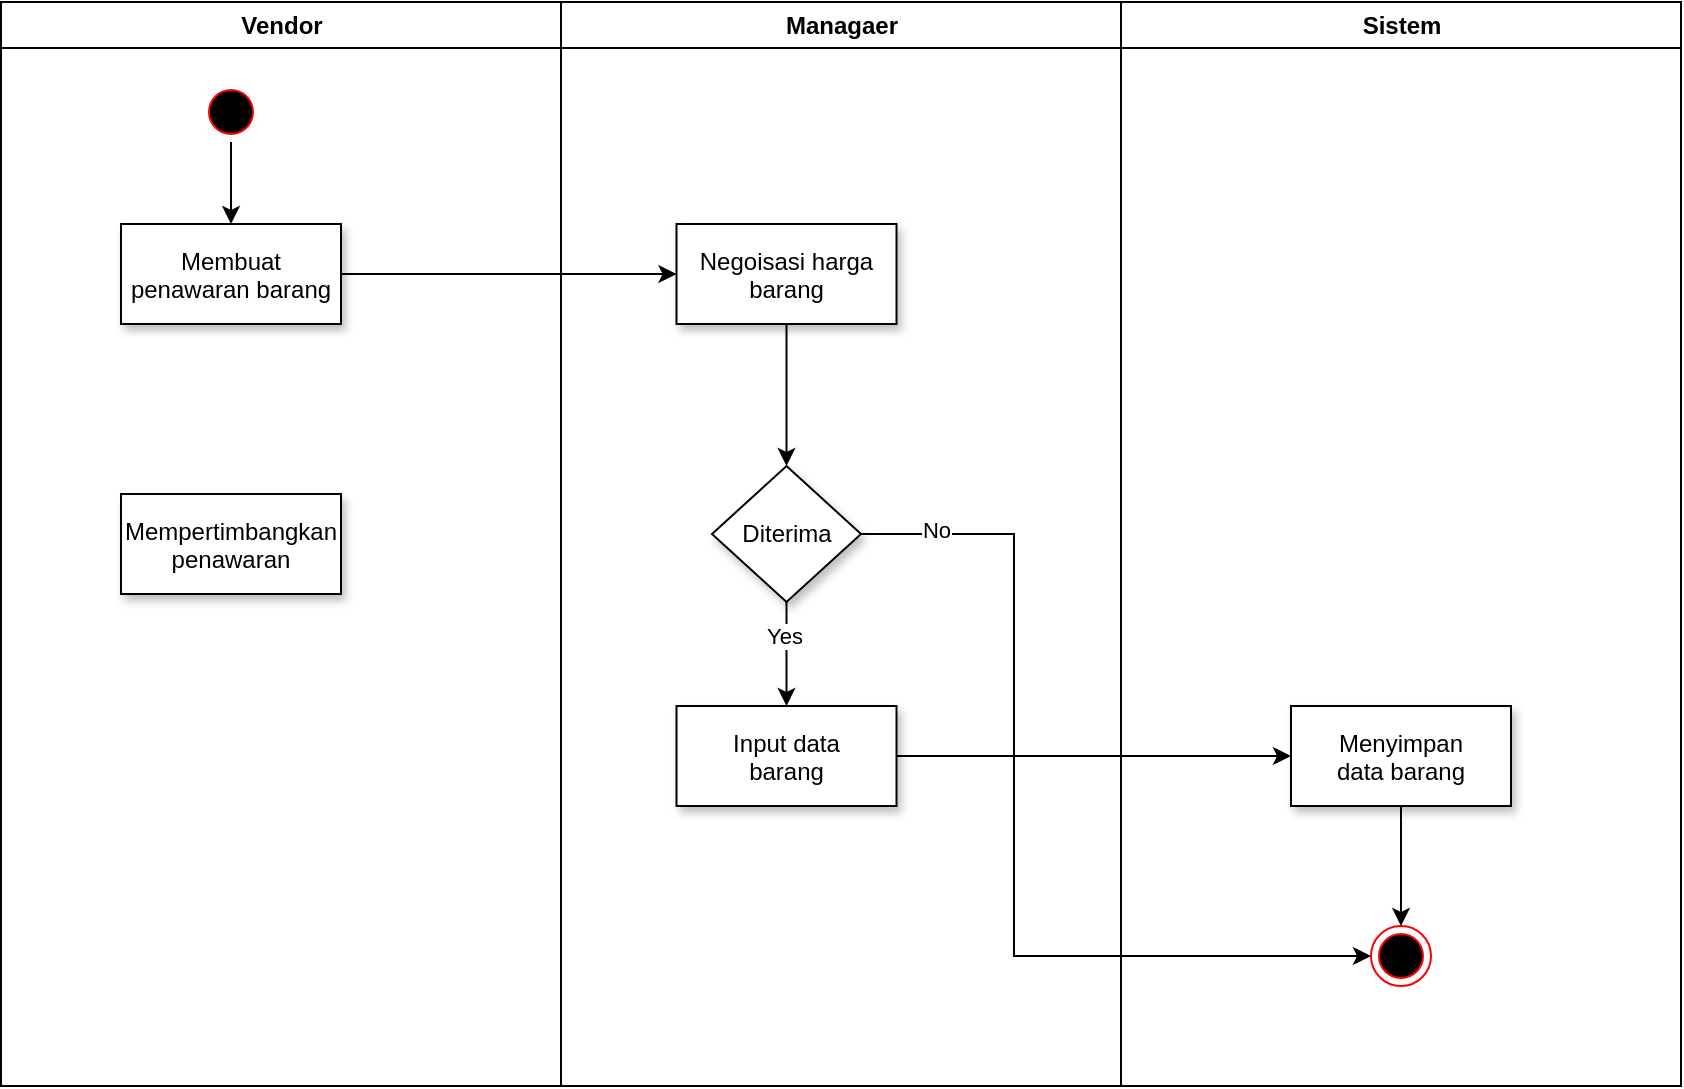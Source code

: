 <mxfile version="14.6.12" type="device"><diagram name="Page-1" id="e7e014a7-5840-1c2e-5031-d8a46d1fe8dd"><mxGraphModel dx="733" dy="415" grid="1" gridSize="10" guides="1" tooltips="1" connect="1" arrows="1" fold="1" page="1" pageScale="1" pageWidth="1169" pageHeight="826" background="#ffffff" math="0" shadow="0"><root><mxCell id="0"/><mxCell id="1" parent="0"/><mxCell id="2" value="Vendor" style="swimlane;whiteSpace=wrap" parent="1" vertex="1"><mxGeometry x="164.5" y="128" width="280" height="542" as="geometry"/></mxCell><mxCell id="u17SakBeNZCGdowYW3YH-48" style="edgeStyle=orthogonalEdgeStyle;rounded=0;orthogonalLoop=1;jettySize=auto;html=1;entryX=0.5;entryY=0;entryDx=0;entryDy=0;" parent="2" source="5" target="7" edge="1"><mxGeometry relative="1" as="geometry"/></mxCell><mxCell id="5" value="" style="ellipse;shape=startState;fillColor=#000000;strokeColor=#ff0000;" parent="2" vertex="1"><mxGeometry x="100" y="40" width="30" height="30" as="geometry"/></mxCell><mxCell id="7" value="Membuat &#10;penawaran barang" style="shadow=1;" parent="2" vertex="1"><mxGeometry x="60" y="111" width="110" height="50" as="geometry"/></mxCell><mxCell id="2NWJxGRKEFJyaetaAf85-38" value="Mempertimbangkan&#10;penawaran" style="shadow=1;" vertex="1" parent="2"><mxGeometry x="60" y="246" width="110" height="50" as="geometry"/></mxCell><mxCell id="3" value="Managaer" style="swimlane;whiteSpace=wrap" parent="1" vertex="1"><mxGeometry x="444.5" y="128" width="280" height="542" as="geometry"/></mxCell><mxCell id="u17SakBeNZCGdowYW3YH-44" style="edgeStyle=orthogonalEdgeStyle;rounded=0;orthogonalLoop=1;jettySize=auto;html=1;entryX=0.5;entryY=0;entryDx=0;entryDy=0;" parent="3" source="u17SakBeNZCGdowYW3YH-42" target="u17SakBeNZCGdowYW3YH-41" edge="1"><mxGeometry relative="1" as="geometry"/></mxCell><mxCell id="u17SakBeNZCGdowYW3YH-47" value="Yes" style="edgeLabel;html=1;align=center;verticalAlign=middle;resizable=0;points=[];" parent="u17SakBeNZCGdowYW3YH-44" vertex="1" connectable="0"><mxGeometry x="-0.37" y="-2" relative="1" as="geometry"><mxPoint as="offset"/></mxGeometry></mxCell><mxCell id="u17SakBeNZCGdowYW3YH-42" value="Diterima" style="rhombus;whiteSpace=wrap;html=1;shadow=1;" parent="3" vertex="1"><mxGeometry x="75.5" y="232" width="74.5" height="68" as="geometry"/></mxCell><mxCell id="u17SakBeNZCGdowYW3YH-41" value="Input data&#10;barang" style="shadow=1;" parent="3" vertex="1"><mxGeometry x="57.75" y="352" width="110" height="50" as="geometry"/></mxCell><mxCell id="u17SakBeNZCGdowYW3YH-51" style="edgeStyle=orthogonalEdgeStyle;rounded=0;orthogonalLoop=1;jettySize=auto;html=1;entryX=0.5;entryY=0;entryDx=0;entryDy=0;" parent="3" source="u17SakBeNZCGdowYW3YH-49" target="u17SakBeNZCGdowYW3YH-42" edge="1"><mxGeometry relative="1" as="geometry"/></mxCell><mxCell id="u17SakBeNZCGdowYW3YH-49" value="Negoisasi harga&#10;barang" style="shadow=1;" parent="3" vertex="1"><mxGeometry x="57.75" y="111" width="110" height="50" as="geometry"/></mxCell><mxCell id="4" value="Sistem" style="swimlane;whiteSpace=wrap" parent="1" vertex="1"><mxGeometry x="724.5" y="128" width="280" height="542" as="geometry"/></mxCell><mxCell id="u17SakBeNZCGdowYW3YH-54" value="Menyimpan&#10;data barang" style="shadow=1;" parent="4" vertex="1"><mxGeometry x="85" y="352" width="110" height="50" as="geometry"/></mxCell><mxCell id="38" value="" style="ellipse;shape=endState;fillColor=#000000;strokeColor=#ff0000" parent="4" vertex="1"><mxGeometry x="125" y="462" width="30" height="30" as="geometry"/></mxCell><mxCell id="u17SakBeNZCGdowYW3YH-58" style="edgeStyle=orthogonalEdgeStyle;rounded=0;orthogonalLoop=1;jettySize=auto;html=1;entryX=0.5;entryY=0;entryDx=0;entryDy=0;" parent="4" source="u17SakBeNZCGdowYW3YH-54" target="38" edge="1"><mxGeometry relative="1" as="geometry"/></mxCell><mxCell id="u17SakBeNZCGdowYW3YH-50" style="edgeStyle=orthogonalEdgeStyle;rounded=0;orthogonalLoop=1;jettySize=auto;html=1;entryX=0;entryY=0.5;entryDx=0;entryDy=0;" parent="1" source="7" target="u17SakBeNZCGdowYW3YH-49" edge="1"><mxGeometry relative="1" as="geometry"/></mxCell><mxCell id="u17SakBeNZCGdowYW3YH-55" style="edgeStyle=orthogonalEdgeStyle;rounded=0;orthogonalLoop=1;jettySize=auto;html=1;entryX=0;entryY=0.5;entryDx=0;entryDy=0;" parent="1" source="u17SakBeNZCGdowYW3YH-41" target="u17SakBeNZCGdowYW3YH-54" edge="1"><mxGeometry relative="1" as="geometry"/></mxCell><mxCell id="u17SakBeNZCGdowYW3YH-45" style="edgeStyle=orthogonalEdgeStyle;rounded=0;orthogonalLoop=1;jettySize=auto;html=1;entryX=0;entryY=0.5;entryDx=0;entryDy=0;" parent="1" source="u17SakBeNZCGdowYW3YH-42" target="38" edge="1"><mxGeometry relative="1" as="geometry"><Array as="points"><mxPoint x="671" y="394"/><mxPoint x="671" y="605"/></Array></mxGeometry></mxCell><mxCell id="u17SakBeNZCGdowYW3YH-46" value="No" style="edgeLabel;html=1;align=center;verticalAlign=middle;resizable=0;points=[];" parent="u17SakBeNZCGdowYW3YH-45" vertex="1" connectable="0"><mxGeometry x="-0.84" y="2" relative="1" as="geometry"><mxPoint as="offset"/></mxGeometry></mxCell></root></mxGraphModel></diagram></mxfile>
